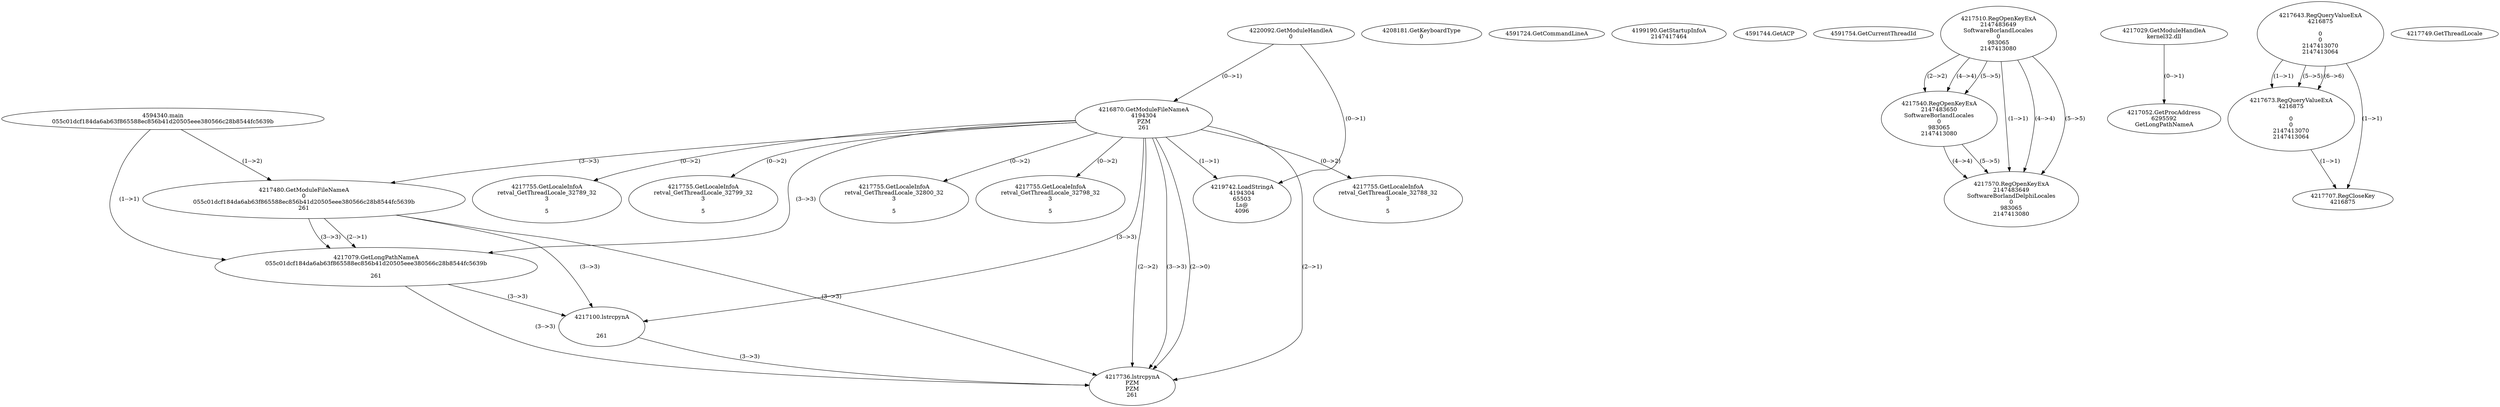 // Global SCDG with merge call
digraph {
	0 [label="4594340.main
055c01dcf184da6ab63f865588ec856b41d20505eee380566c28b8544fc5639b"]
	1 [label="4220092.GetModuleHandleA
0"]
	2 [label="4208181.GetKeyboardType
0"]
	3 [label="4591724.GetCommandLineA
"]
	4 [label="4199190.GetStartupInfoA
2147417464"]
	5 [label="4591744.GetACP
"]
	6 [label="4591754.GetCurrentThreadId
"]
	7 [label="4216870.GetModuleFileNameA
4194304
PZM
261"]
	1 -> 7 [label="(0-->1)"]
	8 [label="4217480.GetModuleFileNameA
0
055c01dcf184da6ab63f865588ec856b41d20505eee380566c28b8544fc5639b
261"]
	0 -> 8 [label="(1-->2)"]
	7 -> 8 [label="(3-->3)"]
	9 [label="4217510.RegOpenKeyExA
2147483649
Software\Borland\Locales
0
983065
2147413080"]
	10 [label="4217540.RegOpenKeyExA
2147483650
Software\Borland\Locales
0
983065
2147413080"]
	9 -> 10 [label="(2-->2)"]
	9 -> 10 [label="(4-->4)"]
	9 -> 10 [label="(5-->5)"]
	11 [label="4217570.RegOpenKeyExA
2147483649
Software\Borland\Delphi\Locales
0
983065
2147413080"]
	9 -> 11 [label="(1-->1)"]
	9 -> 11 [label="(4-->4)"]
	10 -> 11 [label="(4-->4)"]
	9 -> 11 [label="(5-->5)"]
	10 -> 11 [label="(5-->5)"]
	12 [label="4217029.GetModuleHandleA
kernel32.dll"]
	13 [label="4217052.GetProcAddress
6295592
GetLongPathNameA"]
	12 -> 13 [label="(0-->1)"]
	14 [label="4217079.GetLongPathNameA
055c01dcf184da6ab63f865588ec856b41d20505eee380566c28b8544fc5639b

261"]
	0 -> 14 [label="(1-->1)"]
	8 -> 14 [label="(2-->1)"]
	7 -> 14 [label="(3-->3)"]
	8 -> 14 [label="(3-->3)"]
	15 [label="4217100.lstrcpynA


261"]
	7 -> 15 [label="(3-->3)"]
	8 -> 15 [label="(3-->3)"]
	14 -> 15 [label="(3-->3)"]
	16 [label="4217643.RegQueryValueExA
4216875

0
0
2147413070
2147413064"]
	17 [label="4217673.RegQueryValueExA
4216875

0
0
2147413070
2147413064"]
	16 -> 17 [label="(1-->1)"]
	16 -> 17 [label="(5-->5)"]
	16 -> 17 [label="(6-->6)"]
	18 [label="4217707.RegCloseKey
4216875"]
	16 -> 18 [label="(1-->1)"]
	17 -> 18 [label="(1-->1)"]
	19 [label="4217736.lstrcpynA
PZM
PZM
261"]
	7 -> 19 [label="(2-->1)"]
	7 -> 19 [label="(2-->2)"]
	7 -> 19 [label="(3-->3)"]
	8 -> 19 [label="(3-->3)"]
	14 -> 19 [label="(3-->3)"]
	15 -> 19 [label="(3-->3)"]
	7 -> 19 [label="(2-->0)"]
	20 [label="4217749.GetThreadLocale
"]
	21 [label="4217755.GetLocaleInfoA
retval_GetThreadLocale_32788_32
3

5"]
	7 -> 21 [label="(0-->2)"]
	22 [label="4219742.LoadStringA
4194304
65503
Ls@
4096"]
	1 -> 22 [label="(0-->1)"]
	7 -> 22 [label="(1-->1)"]
	23 [label="4217755.GetLocaleInfoA
retval_GetThreadLocale_32789_32
3

5"]
	7 -> 23 [label="(0-->2)"]
	24 [label="4217755.GetLocaleInfoA
retval_GetThreadLocale_32799_32
3

5"]
	7 -> 24 [label="(0-->2)"]
	25 [label="4217755.GetLocaleInfoA
retval_GetThreadLocale_32800_32
3

5"]
	7 -> 25 [label="(0-->2)"]
	26 [label="4217755.GetLocaleInfoA
retval_GetThreadLocale_32798_32
3

5"]
	7 -> 26 [label="(0-->2)"]
}

